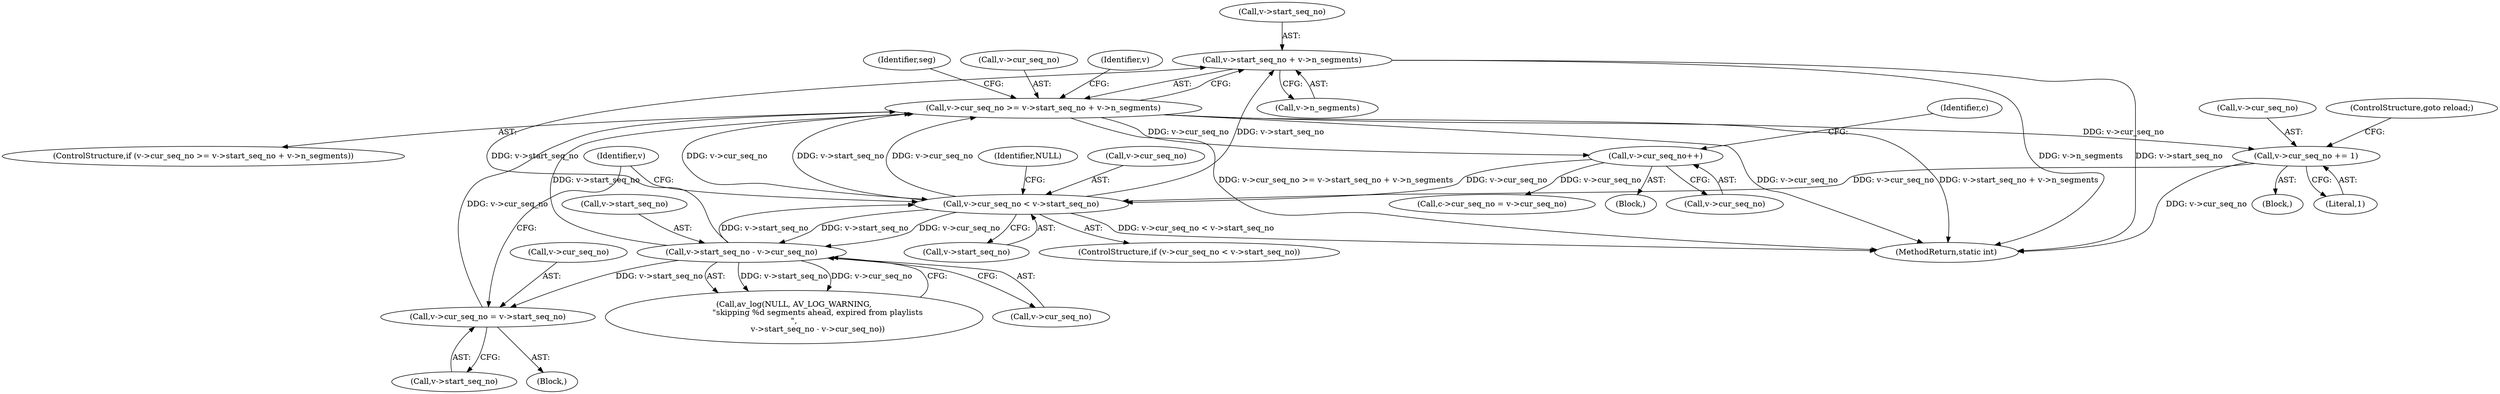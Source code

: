 digraph "0_FFmpeg_7ec414892ddcad88313848494b6fc5f437c9ca4a@pointer" {
"1000304" [label="(Call,v->start_seq_no + v->n_segments)"];
"1000273" [label="(Call,v->cur_seq_no < v->start_seq_no)"];
"1000379" [label="(Call,v->cur_seq_no += 1)"];
"1000300" [label="(Call,v->cur_seq_no >= v->start_seq_no + v->n_segments)"];
"1000292" [label="(Call,v->cur_seq_no = v->start_seq_no)"];
"1000285" [label="(Call,v->start_seq_no - v->cur_seq_no)"];
"1000461" [label="(Call,v->cur_seq_no++)"];
"1000282" [label="(Identifier,NULL)"];
"1000467" [label="(Identifier,c)"];
"1000285" [label="(Call,v->start_seq_no - v->cur_seq_no)"];
"1000384" [label="(ControlStructure,goto reload;)"];
"1000273" [label="(Call,v->cur_seq_no < v->start_seq_no)"];
"1000473" [label="(MethodReturn,static int)"];
"1000302" [label="(Identifier,v)"];
"1000305" [label="(Call,v->start_seq_no)"];
"1000340" [label="(Identifier,seg)"];
"1000296" [label="(Call,v->start_seq_no)"];
"1000462" [label="(Call,v->cur_seq_no)"];
"1000304" [label="(Call,v->start_seq_no + v->n_segments)"];
"1000289" [label="(Call,v->cur_seq_no)"];
"1000286" [label="(Call,v->start_seq_no)"];
"1000272" [label="(ControlStructure,if (v->cur_seq_no < v->start_seq_no))"];
"1000465" [label="(Call,c->cur_seq_no = v->cur_seq_no)"];
"1000299" [label="(ControlStructure,if (v->cur_seq_no >= v->start_seq_no + v->n_segments))"];
"1000380" [label="(Call,v->cur_seq_no)"];
"1000461" [label="(Call,v->cur_seq_no++)"];
"1000280" [label="(Block,)"];
"1000293" [label="(Call,v->cur_seq_no)"];
"1000277" [label="(Call,v->start_seq_no)"];
"1000300" [label="(Call,v->cur_seq_no >= v->start_seq_no + v->n_segments)"];
"1000281" [label="(Call,av_log(NULL, AV_LOG_WARNING,\n                   \"skipping %d segments ahead, expired from playlists\n\",\n                   v->start_seq_no - v->cur_seq_no))"];
"1000379" [label="(Call,v->cur_seq_no += 1)"];
"1000292" [label="(Call,v->cur_seq_no = v->start_seq_no)"];
"1000301" [label="(Call,v->cur_seq_no)"];
"1000111" [label="(Block,)"];
"1000314" [label="(Identifier,v)"];
"1000362" [label="(Block,)"];
"1000383" [label="(Literal,1)"];
"1000308" [label="(Call,v->n_segments)"];
"1000274" [label="(Call,v->cur_seq_no)"];
"1000304" -> "1000300"  [label="AST: "];
"1000304" -> "1000308"  [label="CFG: "];
"1000305" -> "1000304"  [label="AST: "];
"1000308" -> "1000304"  [label="AST: "];
"1000300" -> "1000304"  [label="CFG: "];
"1000304" -> "1000473"  [label="DDG: v->start_seq_no"];
"1000304" -> "1000473"  [label="DDG: v->n_segments"];
"1000273" -> "1000304"  [label="DDG: v->start_seq_no"];
"1000285" -> "1000304"  [label="DDG: v->start_seq_no"];
"1000273" -> "1000272"  [label="AST: "];
"1000273" -> "1000277"  [label="CFG: "];
"1000274" -> "1000273"  [label="AST: "];
"1000277" -> "1000273"  [label="AST: "];
"1000282" -> "1000273"  [label="CFG: "];
"1000302" -> "1000273"  [label="CFG: "];
"1000273" -> "1000473"  [label="DDG: v->cur_seq_no < v->start_seq_no"];
"1000379" -> "1000273"  [label="DDG: v->cur_seq_no"];
"1000300" -> "1000273"  [label="DDG: v->cur_seq_no"];
"1000461" -> "1000273"  [label="DDG: v->cur_seq_no"];
"1000285" -> "1000273"  [label="DDG: v->start_seq_no"];
"1000273" -> "1000285"  [label="DDG: v->start_seq_no"];
"1000273" -> "1000285"  [label="DDG: v->cur_seq_no"];
"1000273" -> "1000300"  [label="DDG: v->cur_seq_no"];
"1000273" -> "1000300"  [label="DDG: v->start_seq_no"];
"1000379" -> "1000362"  [label="AST: "];
"1000379" -> "1000383"  [label="CFG: "];
"1000380" -> "1000379"  [label="AST: "];
"1000383" -> "1000379"  [label="AST: "];
"1000384" -> "1000379"  [label="CFG: "];
"1000379" -> "1000473"  [label="DDG: v->cur_seq_no"];
"1000300" -> "1000379"  [label="DDG: v->cur_seq_no"];
"1000300" -> "1000299"  [label="AST: "];
"1000301" -> "1000300"  [label="AST: "];
"1000314" -> "1000300"  [label="CFG: "];
"1000340" -> "1000300"  [label="CFG: "];
"1000300" -> "1000473"  [label="DDG: v->start_seq_no + v->n_segments"];
"1000300" -> "1000473"  [label="DDG: v->cur_seq_no"];
"1000300" -> "1000473"  [label="DDG: v->cur_seq_no >= v->start_seq_no + v->n_segments"];
"1000292" -> "1000300"  [label="DDG: v->cur_seq_no"];
"1000285" -> "1000300"  [label="DDG: v->start_seq_no"];
"1000300" -> "1000461"  [label="DDG: v->cur_seq_no"];
"1000292" -> "1000280"  [label="AST: "];
"1000292" -> "1000296"  [label="CFG: "];
"1000293" -> "1000292"  [label="AST: "];
"1000296" -> "1000292"  [label="AST: "];
"1000302" -> "1000292"  [label="CFG: "];
"1000285" -> "1000292"  [label="DDG: v->start_seq_no"];
"1000285" -> "1000281"  [label="AST: "];
"1000285" -> "1000289"  [label="CFG: "];
"1000286" -> "1000285"  [label="AST: "];
"1000289" -> "1000285"  [label="AST: "];
"1000281" -> "1000285"  [label="CFG: "];
"1000285" -> "1000281"  [label="DDG: v->start_seq_no"];
"1000285" -> "1000281"  [label="DDG: v->cur_seq_no"];
"1000461" -> "1000111"  [label="AST: "];
"1000461" -> "1000462"  [label="CFG: "];
"1000462" -> "1000461"  [label="AST: "];
"1000467" -> "1000461"  [label="CFG: "];
"1000461" -> "1000465"  [label="DDG: v->cur_seq_no"];
}
